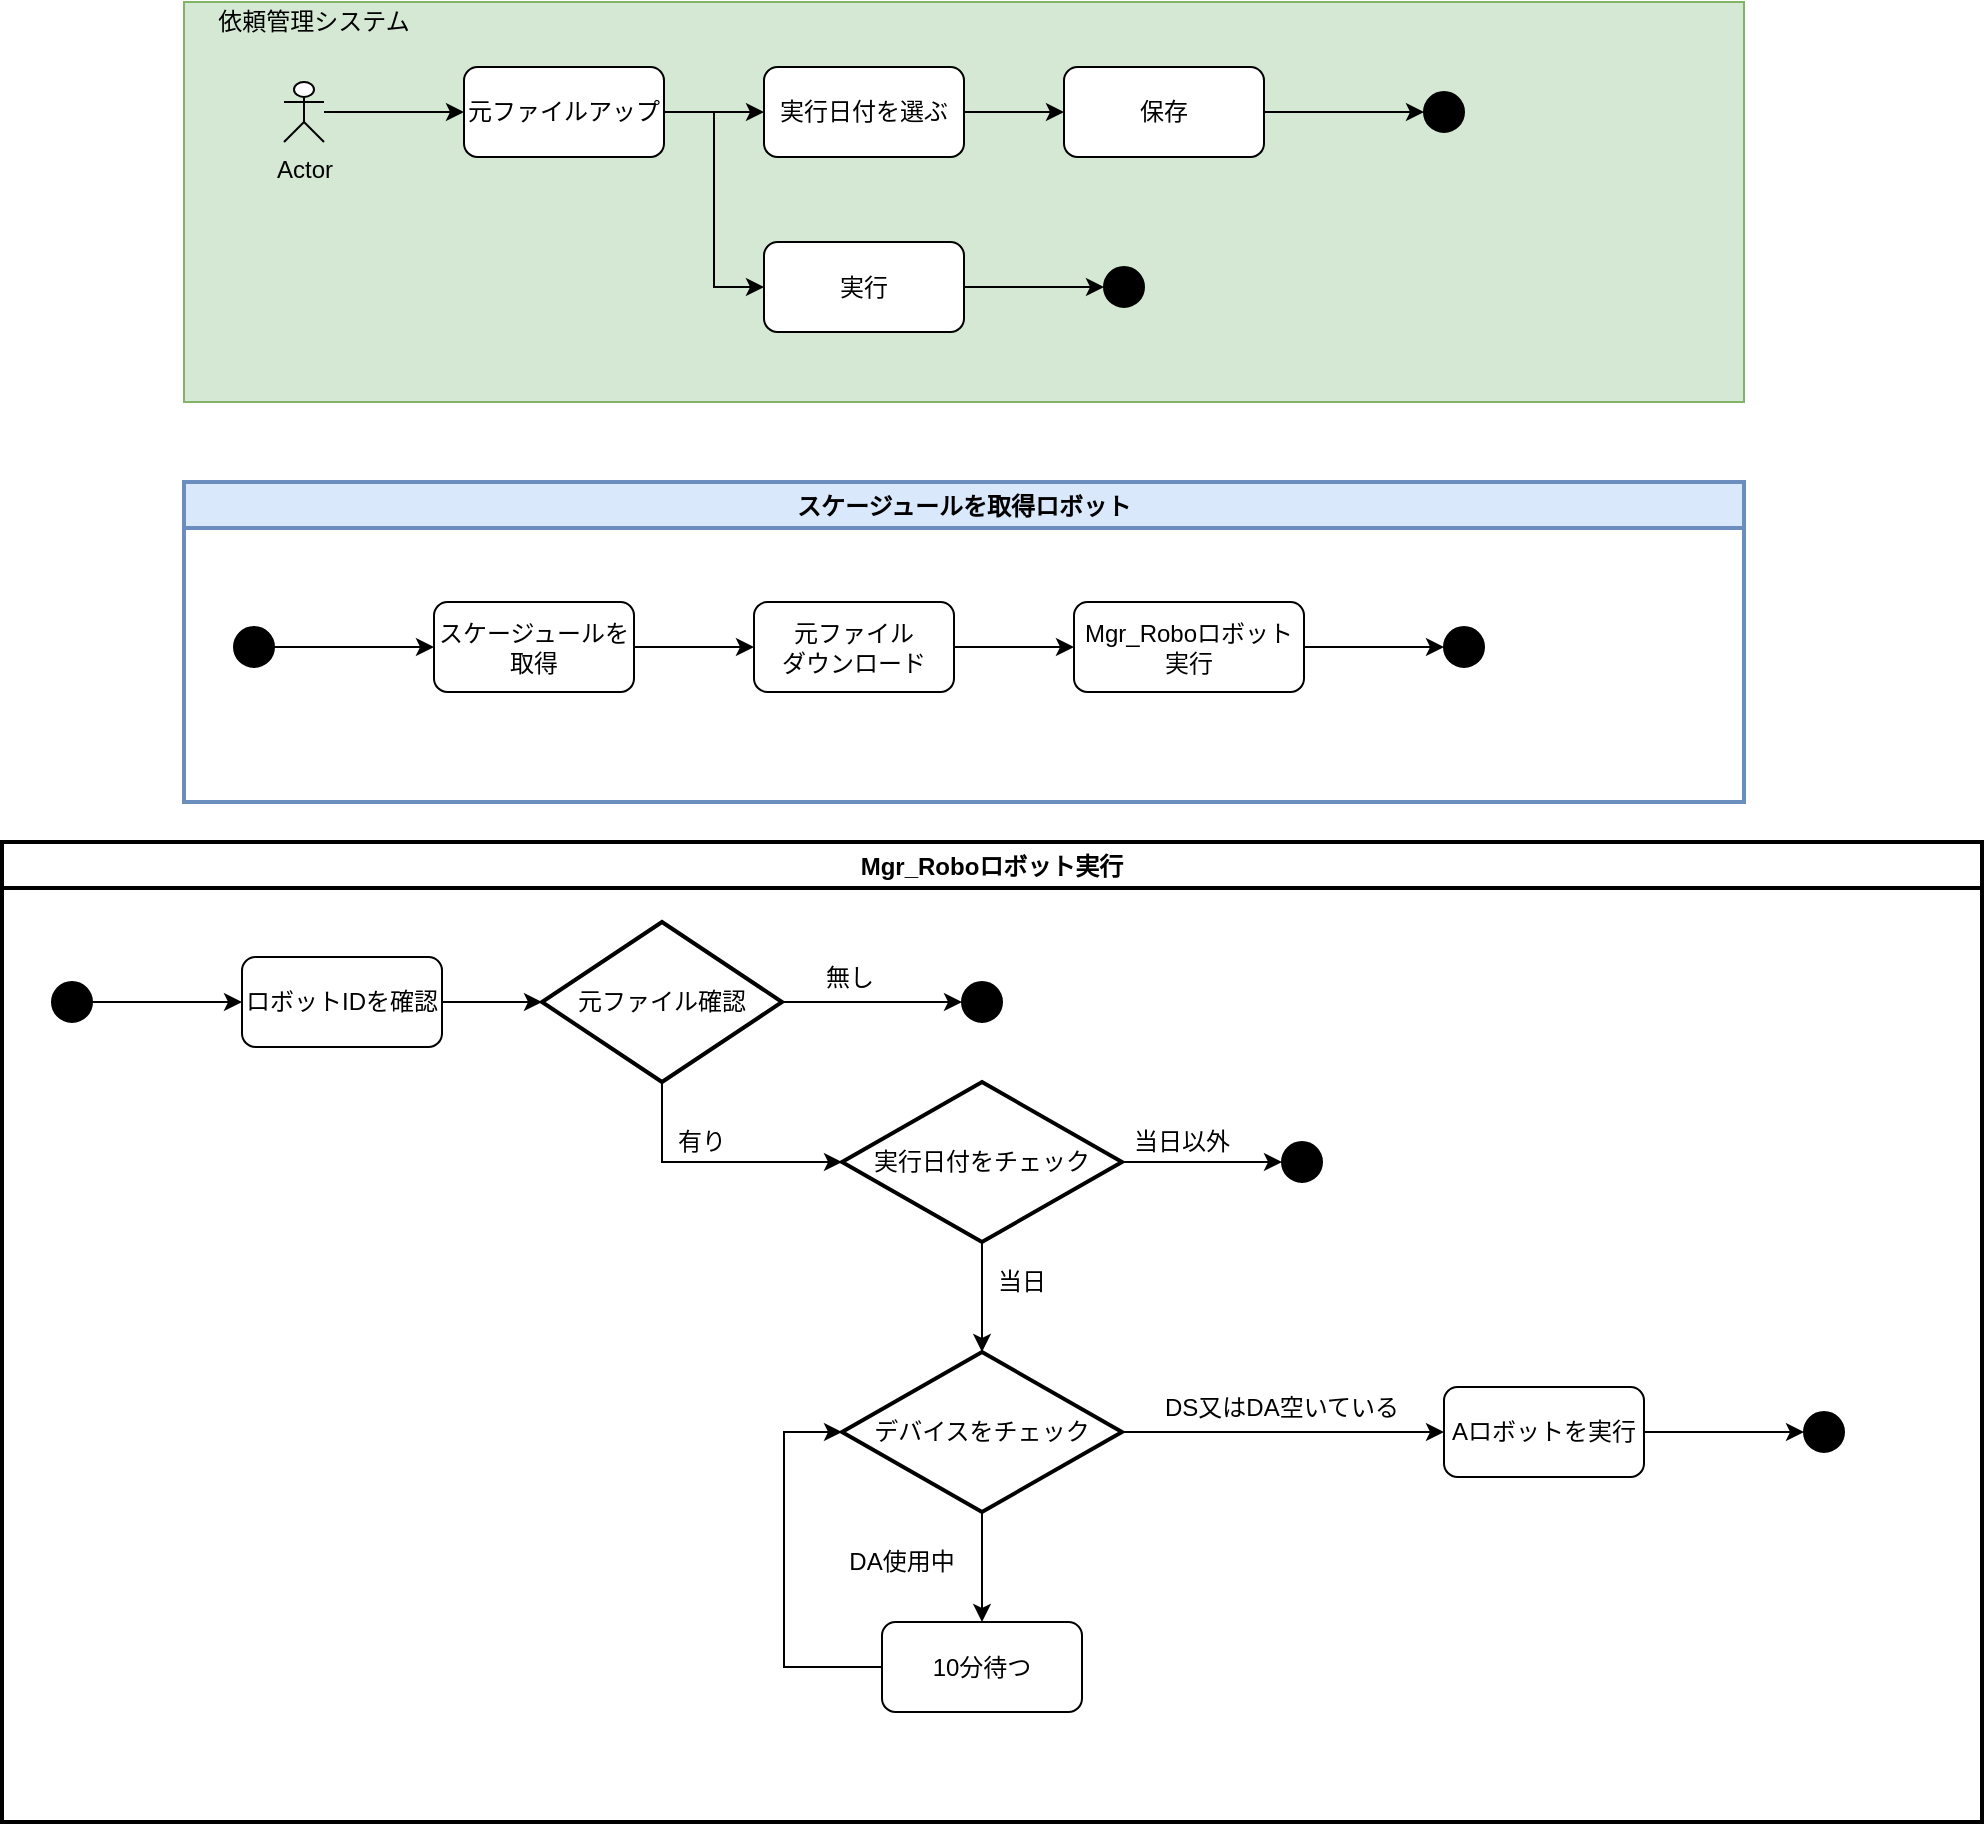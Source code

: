 <mxfile version="14.7.10" type="github">
  <diagram id="28HQwo6OCVCI5V9FNQji" name="Page-1">
    <mxGraphModel dx="1865" dy="617" grid="1" gridSize="10" guides="1" tooltips="1" connect="1" arrows="1" fold="1" page="1" pageScale="1" pageWidth="827" pageHeight="1169" math="0" shadow="0">
      <root>
        <mxCell id="0" />
        <mxCell id="1" parent="0" />
        <mxCell id="8I93Kz_Mq9PfsjWz6-mo-1" value="" style="rounded=0;whiteSpace=wrap;html=1;fillColor=#d5e8d4;strokeColor=#82b366;" vertex="1" parent="1">
          <mxGeometry x="10" y="20" width="780" height="200" as="geometry" />
        </mxCell>
        <mxCell id="8I93Kz_Mq9PfsjWz6-mo-2" value="依頼管理システム" style="text;html=1;strokeColor=none;fillColor=none;align=center;verticalAlign=middle;whiteSpace=wrap;rounded=0;strokeWidth=2;" vertex="1" parent="1">
          <mxGeometry x="20" y="20" width="110" height="20" as="geometry" />
        </mxCell>
        <mxCell id="8I93Kz_Mq9PfsjWz6-mo-7" style="edgeStyle=orthogonalEdgeStyle;rounded=0;orthogonalLoop=1;jettySize=auto;html=1;" edge="1" parent="1" source="8I93Kz_Mq9PfsjWz6-mo-3" target="8I93Kz_Mq9PfsjWz6-mo-4">
          <mxGeometry relative="1" as="geometry" />
        </mxCell>
        <mxCell id="8I93Kz_Mq9PfsjWz6-mo-3" value="Actor" style="shape=umlActor;verticalLabelPosition=bottom;verticalAlign=top;html=1;outlineConnect=0;" vertex="1" parent="1">
          <mxGeometry x="60" y="60" width="20" height="30" as="geometry" />
        </mxCell>
        <mxCell id="8I93Kz_Mq9PfsjWz6-mo-8" style="edgeStyle=orthogonalEdgeStyle;rounded=0;orthogonalLoop=1;jettySize=auto;html=1;" edge="1" parent="1" source="8I93Kz_Mq9PfsjWz6-mo-4" target="8I93Kz_Mq9PfsjWz6-mo-5">
          <mxGeometry relative="1" as="geometry" />
        </mxCell>
        <mxCell id="8I93Kz_Mq9PfsjWz6-mo-15" style="edgeStyle=orthogonalEdgeStyle;rounded=0;orthogonalLoop=1;jettySize=auto;html=1;entryX=0;entryY=0.5;entryDx=0;entryDy=0;" edge="1" parent="1" source="8I93Kz_Mq9PfsjWz6-mo-4" target="8I93Kz_Mq9PfsjWz6-mo-13">
          <mxGeometry relative="1" as="geometry" />
        </mxCell>
        <mxCell id="8I93Kz_Mq9PfsjWz6-mo-4" value="元ファイルアップ" style="rounded=1;whiteSpace=wrap;html=1;" vertex="1" parent="1">
          <mxGeometry x="150" y="52.5" width="100" height="45" as="geometry" />
        </mxCell>
        <mxCell id="8I93Kz_Mq9PfsjWz6-mo-9" style="edgeStyle=orthogonalEdgeStyle;rounded=0;orthogonalLoop=1;jettySize=auto;html=1;" edge="1" parent="1" source="8I93Kz_Mq9PfsjWz6-mo-5" target="8I93Kz_Mq9PfsjWz6-mo-6">
          <mxGeometry relative="1" as="geometry" />
        </mxCell>
        <mxCell id="8I93Kz_Mq9PfsjWz6-mo-5" value="実行日付を選ぶ" style="rounded=1;whiteSpace=wrap;html=1;" vertex="1" parent="1">
          <mxGeometry x="300" y="52.5" width="100" height="45" as="geometry" />
        </mxCell>
        <mxCell id="8I93Kz_Mq9PfsjWz6-mo-12" style="edgeStyle=orthogonalEdgeStyle;rounded=0;orthogonalLoop=1;jettySize=auto;html=1;entryX=0;entryY=0.5;entryDx=0;entryDy=0;" edge="1" parent="1" source="8I93Kz_Mq9PfsjWz6-mo-6" target="8I93Kz_Mq9PfsjWz6-mo-11">
          <mxGeometry relative="1" as="geometry" />
        </mxCell>
        <mxCell id="8I93Kz_Mq9PfsjWz6-mo-6" value="保存" style="rounded=1;whiteSpace=wrap;html=1;" vertex="1" parent="1">
          <mxGeometry x="450" y="52.5" width="100" height="45" as="geometry" />
        </mxCell>
        <mxCell id="8I93Kz_Mq9PfsjWz6-mo-11" value="" style="ellipse;whiteSpace=wrap;html=1;aspect=fixed;fillColor=#000000;" vertex="1" parent="1">
          <mxGeometry x="630" y="65" width="20" height="20" as="geometry" />
        </mxCell>
        <mxCell id="8I93Kz_Mq9PfsjWz6-mo-16" style="edgeStyle=orthogonalEdgeStyle;rounded=0;orthogonalLoop=1;jettySize=auto;html=1;entryX=0;entryY=0.5;entryDx=0;entryDy=0;" edge="1" parent="1" source="8I93Kz_Mq9PfsjWz6-mo-13" target="8I93Kz_Mq9PfsjWz6-mo-14">
          <mxGeometry relative="1" as="geometry" />
        </mxCell>
        <mxCell id="8I93Kz_Mq9PfsjWz6-mo-13" value="実行" style="rounded=1;whiteSpace=wrap;html=1;" vertex="1" parent="1">
          <mxGeometry x="300" y="140" width="100" height="45" as="geometry" />
        </mxCell>
        <mxCell id="8I93Kz_Mq9PfsjWz6-mo-14" value="" style="ellipse;whiteSpace=wrap;html=1;aspect=fixed;fillColor=#000000;" vertex="1" parent="1">
          <mxGeometry x="470" y="152.5" width="20" height="20" as="geometry" />
        </mxCell>
        <mxCell id="8I93Kz_Mq9PfsjWz6-mo-22" style="edgeStyle=orthogonalEdgeStyle;rounded=0;orthogonalLoop=1;jettySize=auto;html=1;entryX=0;entryY=0.5;entryDx=0;entryDy=0;" edge="1" parent="1" target="8I93Kz_Mq9PfsjWz6-mo-21">
          <mxGeometry relative="1" as="geometry">
            <mxPoint x="60" y="312.5" as="sourcePoint" />
          </mxGeometry>
        </mxCell>
        <mxCell id="8I93Kz_Mq9PfsjWz6-mo-27" style="edgeStyle=orthogonalEdgeStyle;rounded=0;orthogonalLoop=1;jettySize=auto;html=1;" edge="1" parent="1" target="8I93Kz_Mq9PfsjWz6-mo-23">
          <mxGeometry relative="1" as="geometry">
            <mxPoint x="240" y="312.5" as="sourcePoint" />
          </mxGeometry>
        </mxCell>
        <mxCell id="8I93Kz_Mq9PfsjWz6-mo-28" style="edgeStyle=orthogonalEdgeStyle;rounded=0;orthogonalLoop=1;jettySize=auto;html=1;" edge="1" parent="1" target="8I93Kz_Mq9PfsjWz6-mo-25">
          <mxGeometry relative="1" as="geometry">
            <mxPoint x="400" y="312.5" as="sourcePoint" />
          </mxGeometry>
        </mxCell>
        <mxCell id="8I93Kz_Mq9PfsjWz6-mo-29" style="edgeStyle=orthogonalEdgeStyle;rounded=0;orthogonalLoop=1;jettySize=auto;html=1;" edge="1" parent="1" target="8I93Kz_Mq9PfsjWz6-mo-26">
          <mxGeometry relative="1" as="geometry">
            <mxPoint x="580" y="312.5" as="sourcePoint" />
          </mxGeometry>
        </mxCell>
        <mxCell id="8I93Kz_Mq9PfsjWz6-mo-30" value="スケージュールを取得ロボット" style="swimlane;strokeColor=#6c8ebf;strokeWidth=2;fillColor=#dae8fc;" vertex="1" parent="1">
          <mxGeometry x="10" y="260" width="780" height="160" as="geometry" />
        </mxCell>
        <mxCell id="8I93Kz_Mq9PfsjWz6-mo-42" style="edgeStyle=orthogonalEdgeStyle;rounded=0;orthogonalLoop=1;jettySize=auto;html=1;entryX=0;entryY=0.5;entryDx=0;entryDy=0;" edge="1" parent="8I93Kz_Mq9PfsjWz6-mo-30" source="8I93Kz_Mq9PfsjWz6-mo-36" target="8I93Kz_Mq9PfsjWz6-mo-37">
          <mxGeometry relative="1" as="geometry" />
        </mxCell>
        <mxCell id="8I93Kz_Mq9PfsjWz6-mo-36" value="" style="ellipse;whiteSpace=wrap;html=1;aspect=fixed;fillColor=#000000;" vertex="1" parent="8I93Kz_Mq9PfsjWz6-mo-30">
          <mxGeometry x="25" y="72.5" width="20" height="20" as="geometry" />
        </mxCell>
        <mxCell id="8I93Kz_Mq9PfsjWz6-mo-43" style="edgeStyle=orthogonalEdgeStyle;rounded=0;orthogonalLoop=1;jettySize=auto;html=1;" edge="1" parent="8I93Kz_Mq9PfsjWz6-mo-30" source="8I93Kz_Mq9PfsjWz6-mo-37" target="8I93Kz_Mq9PfsjWz6-mo-38">
          <mxGeometry relative="1" as="geometry" />
        </mxCell>
        <mxCell id="8I93Kz_Mq9PfsjWz6-mo-37" value="スケージュールを取得" style="rounded=1;whiteSpace=wrap;html=1;" vertex="1" parent="8I93Kz_Mq9PfsjWz6-mo-30">
          <mxGeometry x="125" y="60" width="100" height="45" as="geometry" />
        </mxCell>
        <mxCell id="8I93Kz_Mq9PfsjWz6-mo-44" style="edgeStyle=orthogonalEdgeStyle;rounded=0;orthogonalLoop=1;jettySize=auto;html=1;entryX=0;entryY=0.5;entryDx=0;entryDy=0;" edge="1" parent="8I93Kz_Mq9PfsjWz6-mo-30" source="8I93Kz_Mq9PfsjWz6-mo-38" target="8I93Kz_Mq9PfsjWz6-mo-39">
          <mxGeometry relative="1" as="geometry" />
        </mxCell>
        <mxCell id="8I93Kz_Mq9PfsjWz6-mo-38" value="元ファイル&lt;br&gt;ダウンロード" style="rounded=1;whiteSpace=wrap;html=1;" vertex="1" parent="8I93Kz_Mq9PfsjWz6-mo-30">
          <mxGeometry x="285" y="60" width="100" height="45" as="geometry" />
        </mxCell>
        <mxCell id="8I93Kz_Mq9PfsjWz6-mo-39" value="Mgr_Roboロボット実行" style="rounded=1;whiteSpace=wrap;html=1;" vertex="1" parent="8I93Kz_Mq9PfsjWz6-mo-30">
          <mxGeometry x="445" y="60" width="115" height="45" as="geometry" />
        </mxCell>
        <mxCell id="8I93Kz_Mq9PfsjWz6-mo-40" value="" style="ellipse;whiteSpace=wrap;html=1;aspect=fixed;fillColor=#000000;" vertex="1" parent="8I93Kz_Mq9PfsjWz6-mo-30">
          <mxGeometry x="630" y="72.5" width="20" height="20" as="geometry" />
        </mxCell>
        <mxCell id="8I93Kz_Mq9PfsjWz6-mo-45" style="edgeStyle=orthogonalEdgeStyle;rounded=0;orthogonalLoop=1;jettySize=auto;html=1;" edge="1" parent="1" source="8I93Kz_Mq9PfsjWz6-mo-39">
          <mxGeometry relative="1" as="geometry">
            <mxPoint x="640" y="342.5" as="targetPoint" />
          </mxGeometry>
        </mxCell>
        <mxCell id="8I93Kz_Mq9PfsjWz6-mo-46" value="Mgr_Roboロボット実行" style="swimlane;strokeColor=#000000;strokeWidth=2;fillColor=#FFFFFF;" vertex="1" parent="1">
          <mxGeometry x="-81" y="440" width="990" height="490" as="geometry" />
        </mxCell>
        <mxCell id="8I93Kz_Mq9PfsjWz6-mo-55" style="edgeStyle=orthogonalEdgeStyle;rounded=0;orthogonalLoop=1;jettySize=auto;html=1;" edge="1" parent="8I93Kz_Mq9PfsjWz6-mo-46" source="8I93Kz_Mq9PfsjWz6-mo-47" target="8I93Kz_Mq9PfsjWz6-mo-48">
          <mxGeometry relative="1" as="geometry" />
        </mxCell>
        <mxCell id="8I93Kz_Mq9PfsjWz6-mo-47" value="" style="ellipse;whiteSpace=wrap;html=1;aspect=fixed;fillColor=#000000;" vertex="1" parent="8I93Kz_Mq9PfsjWz6-mo-46">
          <mxGeometry x="25" y="70" width="20" height="20" as="geometry" />
        </mxCell>
        <mxCell id="8I93Kz_Mq9PfsjWz6-mo-56" style="edgeStyle=orthogonalEdgeStyle;rounded=0;orthogonalLoop=1;jettySize=auto;html=1;entryX=0;entryY=0.5;entryDx=0;entryDy=0;" edge="1" parent="8I93Kz_Mq9PfsjWz6-mo-46" source="8I93Kz_Mq9PfsjWz6-mo-48" target="8I93Kz_Mq9PfsjWz6-mo-50">
          <mxGeometry relative="1" as="geometry" />
        </mxCell>
        <mxCell id="8I93Kz_Mq9PfsjWz6-mo-48" value="ロボットIDを確認" style="rounded=1;whiteSpace=wrap;html=1;" vertex="1" parent="8I93Kz_Mq9PfsjWz6-mo-46">
          <mxGeometry x="120" y="57.5" width="100" height="45" as="geometry" />
        </mxCell>
        <mxCell id="8I93Kz_Mq9PfsjWz6-mo-73" style="edgeStyle=orthogonalEdgeStyle;rounded=0;orthogonalLoop=1;jettySize=auto;html=1;entryX=0;entryY=0.5;entryDx=0;entryDy=0;" edge="1" parent="8I93Kz_Mq9PfsjWz6-mo-46" source="8I93Kz_Mq9PfsjWz6-mo-49" target="8I93Kz_Mq9PfsjWz6-mo-72">
          <mxGeometry relative="1" as="geometry" />
        </mxCell>
        <mxCell id="8I93Kz_Mq9PfsjWz6-mo-49" value="Aロボットを実行" style="rounded=1;whiteSpace=wrap;html=1;" vertex="1" parent="8I93Kz_Mq9PfsjWz6-mo-46">
          <mxGeometry x="721" y="272.5" width="100" height="45" as="geometry" />
        </mxCell>
        <mxCell id="8I93Kz_Mq9PfsjWz6-mo-58" style="edgeStyle=orthogonalEdgeStyle;rounded=0;orthogonalLoop=1;jettySize=auto;html=1;" edge="1" parent="8I93Kz_Mq9PfsjWz6-mo-46" source="8I93Kz_Mq9PfsjWz6-mo-50" target="8I93Kz_Mq9PfsjWz6-mo-54">
          <mxGeometry relative="1" as="geometry">
            <Array as="points">
              <mxPoint x="330" y="160" />
            </Array>
          </mxGeometry>
        </mxCell>
        <mxCell id="8I93Kz_Mq9PfsjWz6-mo-50" value="&lt;span&gt;元ファイル確認&lt;/span&gt;" style="rhombus;whiteSpace=wrap;html=1;strokeColor=#000000;strokeWidth=2;fillColor=#FFFFFF;" vertex="1" parent="8I93Kz_Mq9PfsjWz6-mo-46">
          <mxGeometry x="270" y="40" width="120" height="80" as="geometry" />
        </mxCell>
        <mxCell id="8I93Kz_Mq9PfsjWz6-mo-52" value="" style="ellipse;whiteSpace=wrap;html=1;aspect=fixed;fillColor=#000000;" vertex="1" parent="8I93Kz_Mq9PfsjWz6-mo-46">
          <mxGeometry x="480" y="70" width="20" height="20" as="geometry" />
        </mxCell>
        <mxCell id="8I93Kz_Mq9PfsjWz6-mo-68" style="edgeStyle=orthogonalEdgeStyle;rounded=0;orthogonalLoop=1;jettySize=auto;html=1;entryX=0;entryY=0.5;entryDx=0;entryDy=0;" edge="1" parent="8I93Kz_Mq9PfsjWz6-mo-46" source="8I93Kz_Mq9PfsjWz6-mo-51" target="8I93Kz_Mq9PfsjWz6-mo-64">
          <mxGeometry relative="1" as="geometry">
            <Array as="points">
              <mxPoint x="391" y="413" />
              <mxPoint x="391" y="295" />
            </Array>
          </mxGeometry>
        </mxCell>
        <mxCell id="8I93Kz_Mq9PfsjWz6-mo-51" value="10分待つ" style="rounded=1;whiteSpace=wrap;html=1;" vertex="1" parent="8I93Kz_Mq9PfsjWz6-mo-46">
          <mxGeometry x="440" y="390" width="100" height="45" as="geometry" />
        </mxCell>
        <mxCell id="8I93Kz_Mq9PfsjWz6-mo-62" style="edgeStyle=orthogonalEdgeStyle;rounded=0;orthogonalLoop=1;jettySize=auto;html=1;entryX=0;entryY=0.5;entryDx=0;entryDy=0;" edge="1" parent="8I93Kz_Mq9PfsjWz6-mo-46" source="8I93Kz_Mq9PfsjWz6-mo-54" target="8I93Kz_Mq9PfsjWz6-mo-61">
          <mxGeometry relative="1" as="geometry" />
        </mxCell>
        <mxCell id="8I93Kz_Mq9PfsjWz6-mo-65" style="edgeStyle=orthogonalEdgeStyle;rounded=0;orthogonalLoop=1;jettySize=auto;html=1;entryX=0.5;entryY=0;entryDx=0;entryDy=0;" edge="1" parent="8I93Kz_Mq9PfsjWz6-mo-46" source="8I93Kz_Mq9PfsjWz6-mo-54" target="8I93Kz_Mq9PfsjWz6-mo-64">
          <mxGeometry relative="1" as="geometry" />
        </mxCell>
        <mxCell id="8I93Kz_Mq9PfsjWz6-mo-54" value="&lt;span&gt;実行日付をチェック&lt;/span&gt;" style="rhombus;whiteSpace=wrap;html=1;strokeColor=#000000;strokeWidth=2;fillColor=#FFFFFF;" vertex="1" parent="8I93Kz_Mq9PfsjWz6-mo-46">
          <mxGeometry x="420" y="120" width="140" height="80" as="geometry" />
        </mxCell>
        <mxCell id="8I93Kz_Mq9PfsjWz6-mo-57" style="edgeStyle=orthogonalEdgeStyle;rounded=0;orthogonalLoop=1;jettySize=auto;html=1;entryX=0;entryY=0.5;entryDx=0;entryDy=0;" edge="1" parent="8I93Kz_Mq9PfsjWz6-mo-46" source="8I93Kz_Mq9PfsjWz6-mo-50" target="8I93Kz_Mq9PfsjWz6-mo-52">
          <mxGeometry relative="1" as="geometry">
            <mxPoint x="430" y="80" as="targetPoint" />
          </mxGeometry>
        </mxCell>
        <mxCell id="8I93Kz_Mq9PfsjWz6-mo-59" value="無し" style="text;html=1;strokeColor=none;fillColor=none;align=center;verticalAlign=middle;whiteSpace=wrap;rounded=0;" vertex="1" parent="8I93Kz_Mq9PfsjWz6-mo-46">
          <mxGeometry x="404" y="57.5" width="40" height="20" as="geometry" />
        </mxCell>
        <mxCell id="8I93Kz_Mq9PfsjWz6-mo-60" value="有り" style="text;html=1;strokeColor=none;fillColor=none;align=center;verticalAlign=middle;whiteSpace=wrap;rounded=0;" vertex="1" parent="8I93Kz_Mq9PfsjWz6-mo-46">
          <mxGeometry x="330" y="140" width="40" height="20" as="geometry" />
        </mxCell>
        <mxCell id="8I93Kz_Mq9PfsjWz6-mo-61" value="" style="ellipse;whiteSpace=wrap;html=1;aspect=fixed;fillColor=#000000;" vertex="1" parent="8I93Kz_Mq9PfsjWz6-mo-46">
          <mxGeometry x="640" y="150" width="20" height="20" as="geometry" />
        </mxCell>
        <mxCell id="8I93Kz_Mq9PfsjWz6-mo-63" value="当日以外" style="text;html=1;strokeColor=none;fillColor=none;align=center;verticalAlign=middle;whiteSpace=wrap;rounded=0;" vertex="1" parent="8I93Kz_Mq9PfsjWz6-mo-46">
          <mxGeometry x="560" y="140" width="60" height="20" as="geometry" />
        </mxCell>
        <mxCell id="8I93Kz_Mq9PfsjWz6-mo-67" style="edgeStyle=orthogonalEdgeStyle;rounded=0;orthogonalLoop=1;jettySize=auto;html=1;entryX=0.5;entryY=0;entryDx=0;entryDy=0;" edge="1" parent="8I93Kz_Mq9PfsjWz6-mo-46" source="8I93Kz_Mq9PfsjWz6-mo-64" target="8I93Kz_Mq9PfsjWz6-mo-51">
          <mxGeometry relative="1" as="geometry" />
        </mxCell>
        <mxCell id="8I93Kz_Mq9PfsjWz6-mo-70" style="edgeStyle=orthogonalEdgeStyle;rounded=0;orthogonalLoop=1;jettySize=auto;html=1;" edge="1" parent="8I93Kz_Mq9PfsjWz6-mo-46" source="8I93Kz_Mq9PfsjWz6-mo-64" target="8I93Kz_Mq9PfsjWz6-mo-49">
          <mxGeometry relative="1" as="geometry" />
        </mxCell>
        <mxCell id="8I93Kz_Mq9PfsjWz6-mo-64" value="&lt;span&gt;デバイスをチェック&lt;/span&gt;" style="rhombus;whiteSpace=wrap;html=1;strokeColor=#000000;strokeWidth=2;fillColor=#FFFFFF;" vertex="1" parent="8I93Kz_Mq9PfsjWz6-mo-46">
          <mxGeometry x="420" y="255" width="140" height="80" as="geometry" />
        </mxCell>
        <mxCell id="8I93Kz_Mq9PfsjWz6-mo-66" value="当日" style="text;html=1;strokeColor=none;fillColor=none;align=center;verticalAlign=middle;whiteSpace=wrap;rounded=0;" vertex="1" parent="8I93Kz_Mq9PfsjWz6-mo-46">
          <mxGeometry x="490" y="210" width="40" height="20" as="geometry" />
        </mxCell>
        <mxCell id="8I93Kz_Mq9PfsjWz6-mo-69" value="DA使用中" style="text;html=1;strokeColor=none;fillColor=none;align=center;verticalAlign=middle;whiteSpace=wrap;rounded=0;" vertex="1" parent="8I93Kz_Mq9PfsjWz6-mo-46">
          <mxGeometry x="420" y="350" width="60" height="20" as="geometry" />
        </mxCell>
        <mxCell id="8I93Kz_Mq9PfsjWz6-mo-71" value="DS又はDA空いている" style="text;html=1;strokeColor=none;fillColor=none;align=center;verticalAlign=middle;whiteSpace=wrap;rounded=0;" vertex="1" parent="8I93Kz_Mq9PfsjWz6-mo-46">
          <mxGeometry x="570" y="272.5" width="140" height="20" as="geometry" />
        </mxCell>
        <mxCell id="8I93Kz_Mq9PfsjWz6-mo-72" value="" style="ellipse;whiteSpace=wrap;html=1;aspect=fixed;fillColor=#000000;" vertex="1" parent="8I93Kz_Mq9PfsjWz6-mo-46">
          <mxGeometry x="901" y="285" width="20" height="20" as="geometry" />
        </mxCell>
      </root>
    </mxGraphModel>
  </diagram>
</mxfile>
